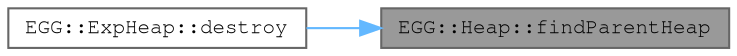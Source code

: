 digraph "EGG::Heap::findParentHeap"
{
 // LATEX_PDF_SIZE
  bgcolor="transparent";
  edge [fontname=FreeMono,fontsize=10,labelfontname=FreeMono,labelfontsize=10];
  node [fontname=FreeMono,fontsize=10,shape=box,height=0.2,width=0.4];
  rankdir="RL";
  Node1 [label="EGG::Heap::findParentHeap",height=0.2,width=0.4,color="gray40", fillcolor="grey60", style="filled", fontcolor="black",tooltip="Returns the Disposer's parent heap."];
  Node1 -> Node2 [dir="back",color="steelblue1",style="solid"];
  Node2 [label="EGG::ExpHeap::destroy",height=0.2,width=0.4,color="grey40", fillcolor="white", style="filled",URL="$class_e_g_g_1_1_exp_heap.html#a9d5a2ee5d21b3cfd5334ecc5449a6b44",tooltip="Destroy the current heap and free itself from its parent if it has one."];
}
